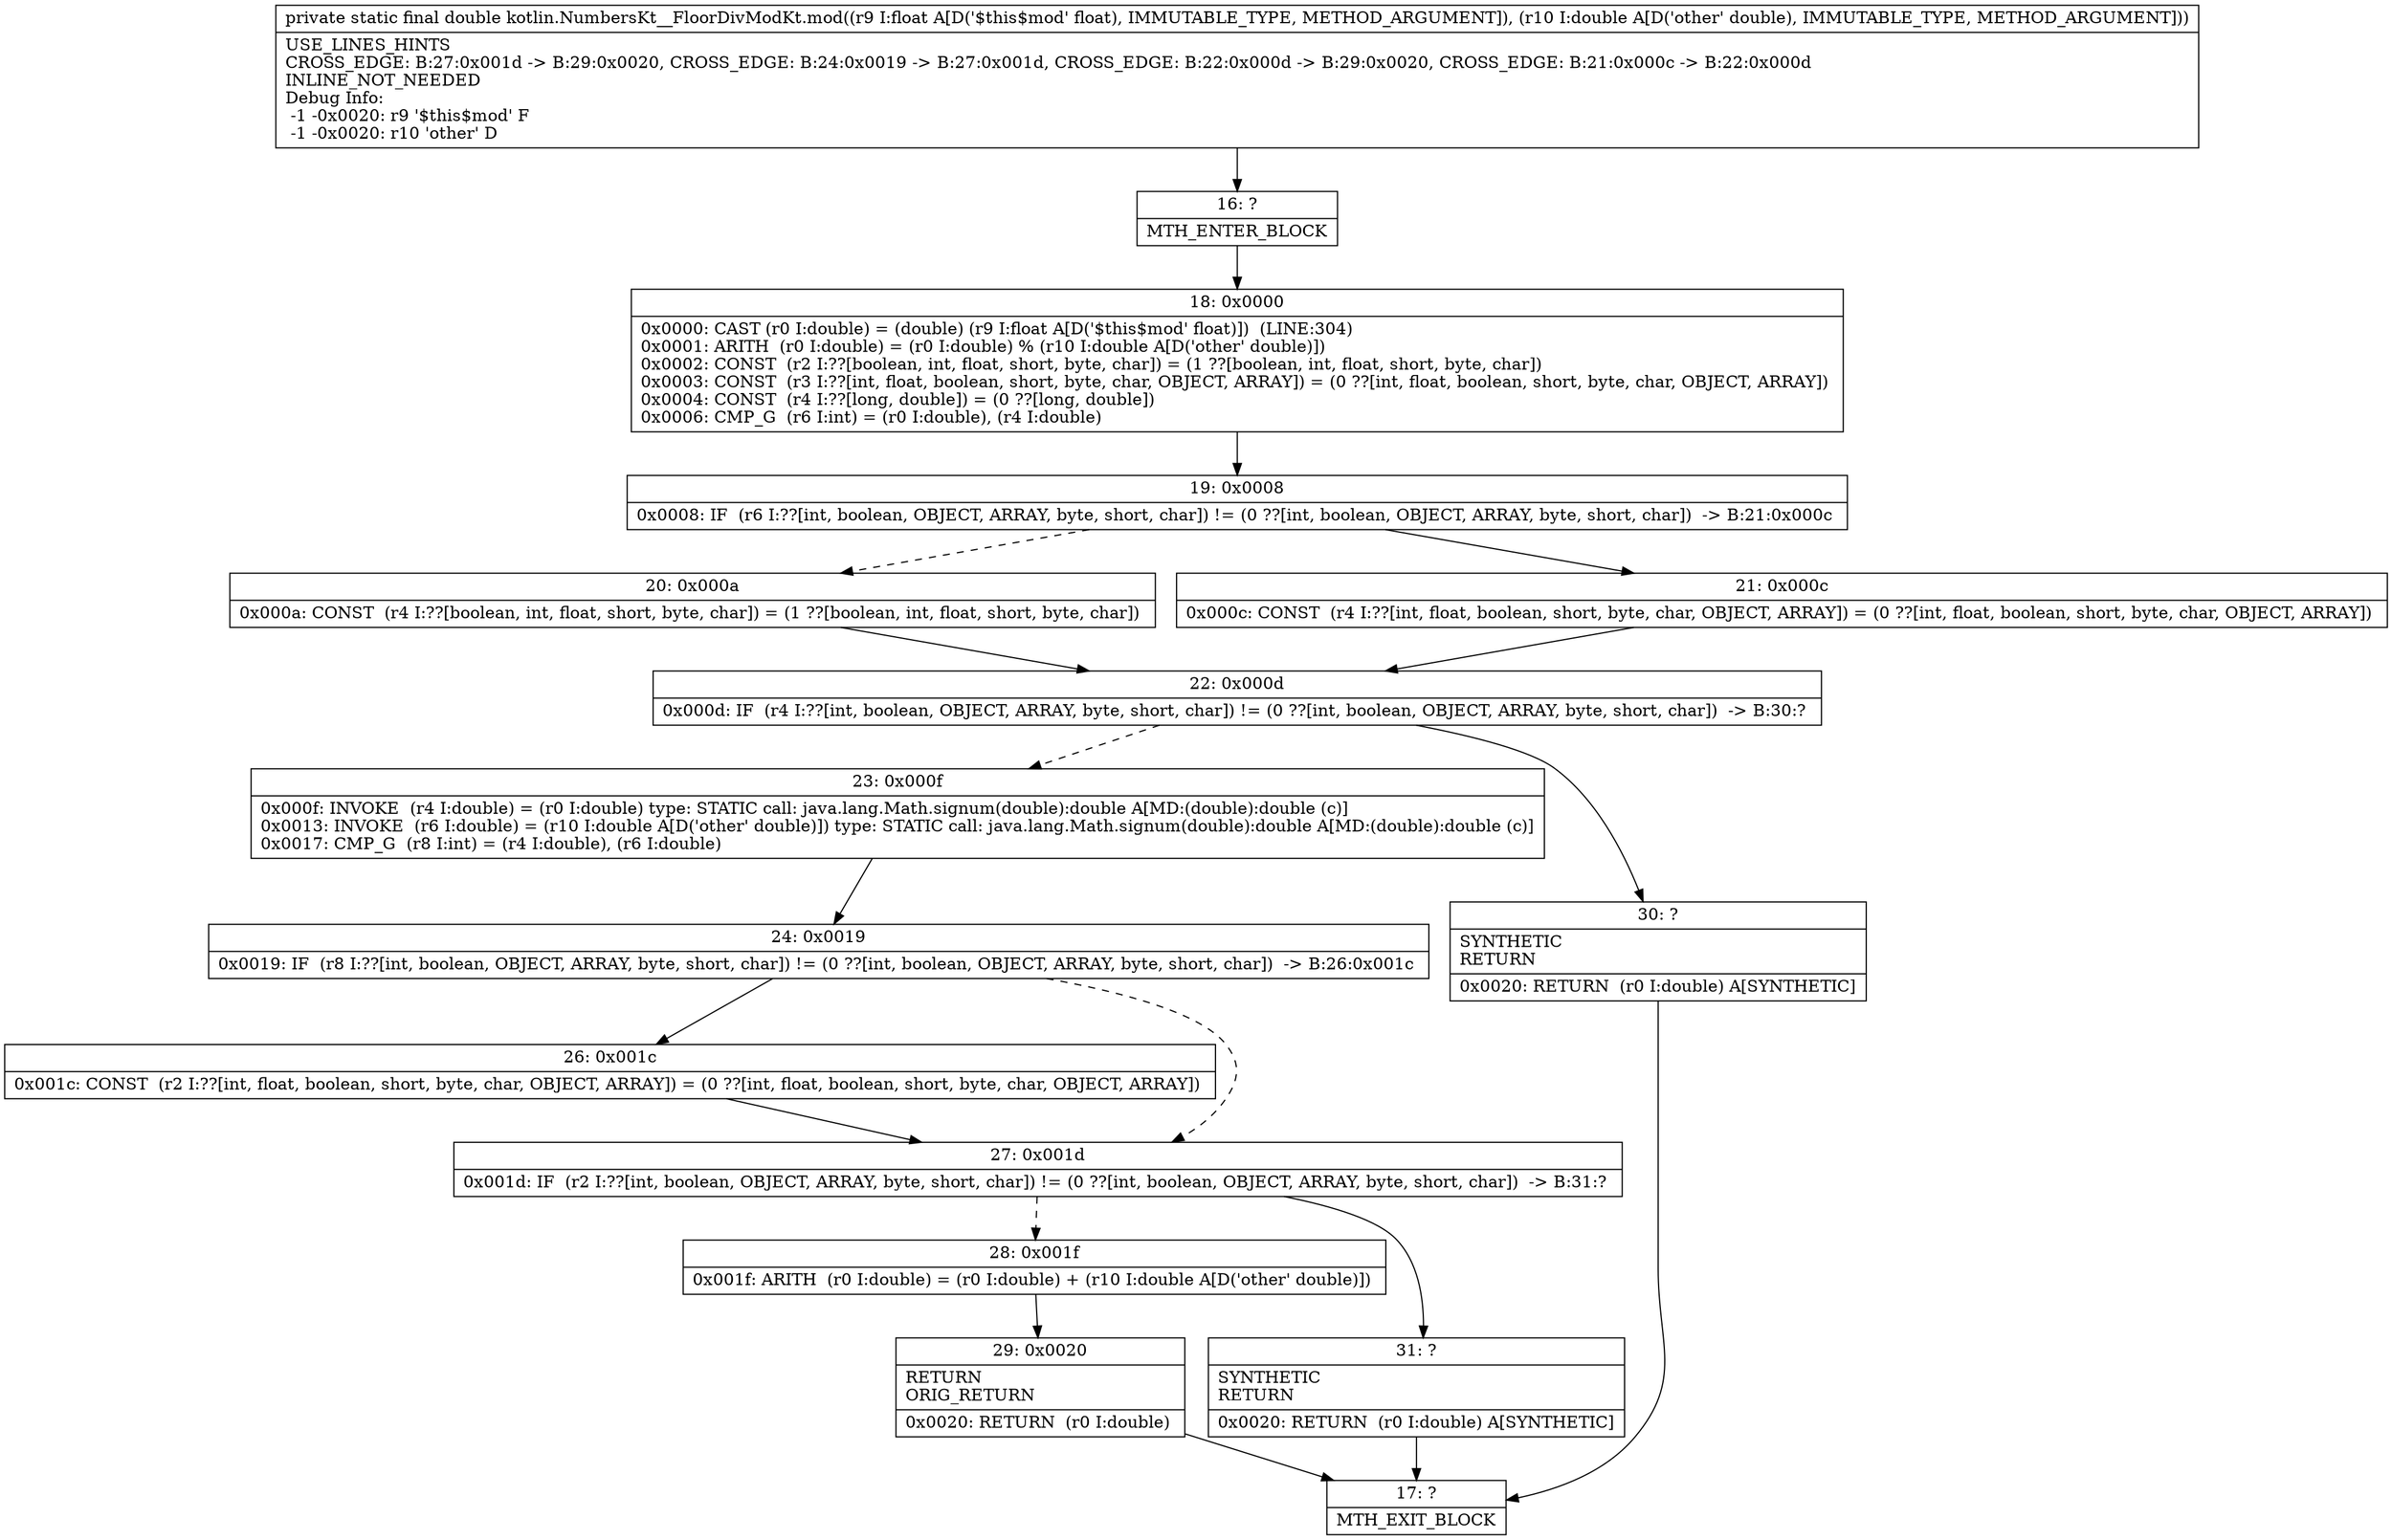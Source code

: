 digraph "CFG forkotlin.NumbersKt__FloorDivModKt.mod(FD)D" {
Node_16 [shape=record,label="{16\:\ ?|MTH_ENTER_BLOCK\l}"];
Node_18 [shape=record,label="{18\:\ 0x0000|0x0000: CAST (r0 I:double) = (double) (r9 I:float A[D('$this$mod' float)])  (LINE:304)\l0x0001: ARITH  (r0 I:double) = (r0 I:double) % (r10 I:double A[D('other' double)]) \l0x0002: CONST  (r2 I:??[boolean, int, float, short, byte, char]) = (1 ??[boolean, int, float, short, byte, char]) \l0x0003: CONST  (r3 I:??[int, float, boolean, short, byte, char, OBJECT, ARRAY]) = (0 ??[int, float, boolean, short, byte, char, OBJECT, ARRAY]) \l0x0004: CONST  (r4 I:??[long, double]) = (0 ??[long, double]) \l0x0006: CMP_G  (r6 I:int) = (r0 I:double), (r4 I:double) \l}"];
Node_19 [shape=record,label="{19\:\ 0x0008|0x0008: IF  (r6 I:??[int, boolean, OBJECT, ARRAY, byte, short, char]) != (0 ??[int, boolean, OBJECT, ARRAY, byte, short, char])  \-\> B:21:0x000c \l}"];
Node_20 [shape=record,label="{20\:\ 0x000a|0x000a: CONST  (r4 I:??[boolean, int, float, short, byte, char]) = (1 ??[boolean, int, float, short, byte, char]) \l}"];
Node_22 [shape=record,label="{22\:\ 0x000d|0x000d: IF  (r4 I:??[int, boolean, OBJECT, ARRAY, byte, short, char]) != (0 ??[int, boolean, OBJECT, ARRAY, byte, short, char])  \-\> B:30:? \l}"];
Node_23 [shape=record,label="{23\:\ 0x000f|0x000f: INVOKE  (r4 I:double) = (r0 I:double) type: STATIC call: java.lang.Math.signum(double):double A[MD:(double):double (c)]\l0x0013: INVOKE  (r6 I:double) = (r10 I:double A[D('other' double)]) type: STATIC call: java.lang.Math.signum(double):double A[MD:(double):double (c)]\l0x0017: CMP_G  (r8 I:int) = (r4 I:double), (r6 I:double) \l}"];
Node_24 [shape=record,label="{24\:\ 0x0019|0x0019: IF  (r8 I:??[int, boolean, OBJECT, ARRAY, byte, short, char]) != (0 ??[int, boolean, OBJECT, ARRAY, byte, short, char])  \-\> B:26:0x001c \l}"];
Node_26 [shape=record,label="{26\:\ 0x001c|0x001c: CONST  (r2 I:??[int, float, boolean, short, byte, char, OBJECT, ARRAY]) = (0 ??[int, float, boolean, short, byte, char, OBJECT, ARRAY]) \l}"];
Node_27 [shape=record,label="{27\:\ 0x001d|0x001d: IF  (r2 I:??[int, boolean, OBJECT, ARRAY, byte, short, char]) != (0 ??[int, boolean, OBJECT, ARRAY, byte, short, char])  \-\> B:31:? \l}"];
Node_28 [shape=record,label="{28\:\ 0x001f|0x001f: ARITH  (r0 I:double) = (r0 I:double) + (r10 I:double A[D('other' double)]) \l}"];
Node_29 [shape=record,label="{29\:\ 0x0020|RETURN\lORIG_RETURN\l|0x0020: RETURN  (r0 I:double) \l}"];
Node_17 [shape=record,label="{17\:\ ?|MTH_EXIT_BLOCK\l}"];
Node_31 [shape=record,label="{31\:\ ?|SYNTHETIC\lRETURN\l|0x0020: RETURN  (r0 I:double) A[SYNTHETIC]\l}"];
Node_30 [shape=record,label="{30\:\ ?|SYNTHETIC\lRETURN\l|0x0020: RETURN  (r0 I:double) A[SYNTHETIC]\l}"];
Node_21 [shape=record,label="{21\:\ 0x000c|0x000c: CONST  (r4 I:??[int, float, boolean, short, byte, char, OBJECT, ARRAY]) = (0 ??[int, float, boolean, short, byte, char, OBJECT, ARRAY]) \l}"];
MethodNode[shape=record,label="{private static final double kotlin.NumbersKt__FloorDivModKt.mod((r9 I:float A[D('$this$mod' float), IMMUTABLE_TYPE, METHOD_ARGUMENT]), (r10 I:double A[D('other' double), IMMUTABLE_TYPE, METHOD_ARGUMENT]))  | USE_LINES_HINTS\lCROSS_EDGE: B:27:0x001d \-\> B:29:0x0020, CROSS_EDGE: B:24:0x0019 \-\> B:27:0x001d, CROSS_EDGE: B:22:0x000d \-\> B:29:0x0020, CROSS_EDGE: B:21:0x000c \-\> B:22:0x000d\lINLINE_NOT_NEEDED\lDebug Info:\l  \-1 \-0x0020: r9 '$this$mod' F\l  \-1 \-0x0020: r10 'other' D\l}"];
MethodNode -> Node_16;Node_16 -> Node_18;
Node_18 -> Node_19;
Node_19 -> Node_20[style=dashed];
Node_19 -> Node_21;
Node_20 -> Node_22;
Node_22 -> Node_23[style=dashed];
Node_22 -> Node_30;
Node_23 -> Node_24;
Node_24 -> Node_26;
Node_24 -> Node_27[style=dashed];
Node_26 -> Node_27;
Node_27 -> Node_28[style=dashed];
Node_27 -> Node_31;
Node_28 -> Node_29;
Node_29 -> Node_17;
Node_31 -> Node_17;
Node_30 -> Node_17;
Node_21 -> Node_22;
}

